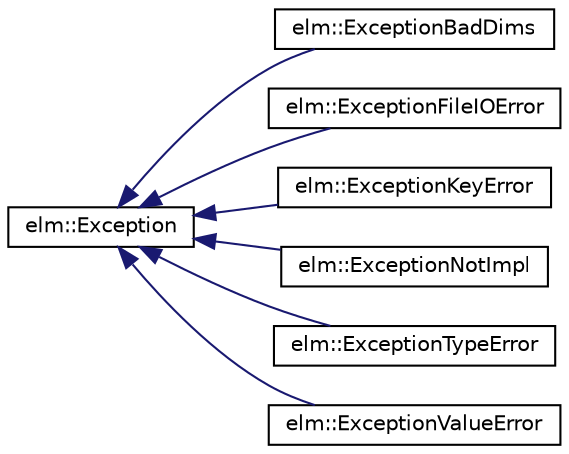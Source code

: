 digraph G
{
  edge [fontname="Helvetica",fontsize="10",labelfontname="Helvetica",labelfontsize="10"];
  node [fontname="Helvetica",fontsize="10",shape=record];
  rankdir="LR";
  Node1 [label="elm::Exception",height=0.2,width=0.4,color="black", fillcolor="white", style="filled",URL="$classelm_1_1Exception.html"];
  Node1 -> Node2 [dir="back",color="midnightblue",fontsize="10",style="solid",fontname="Helvetica"];
  Node2 [label="elm::ExceptionBadDims",height=0.2,width=0.4,color="black", fillcolor="white", style="filled",URL="$classelm_1_1ExceptionBadDims.html"];
  Node1 -> Node3 [dir="back",color="midnightblue",fontsize="10",style="solid",fontname="Helvetica"];
  Node3 [label="elm::ExceptionFileIOError",height=0.2,width=0.4,color="black", fillcolor="white", style="filled",URL="$classelm_1_1ExceptionFileIOError.html"];
  Node1 -> Node4 [dir="back",color="midnightblue",fontsize="10",style="solid",fontname="Helvetica"];
  Node4 [label="elm::ExceptionKeyError",height=0.2,width=0.4,color="black", fillcolor="white", style="filled",URL="$classelm_1_1ExceptionKeyError.html"];
  Node1 -> Node5 [dir="back",color="midnightblue",fontsize="10",style="solid",fontname="Helvetica"];
  Node5 [label="elm::ExceptionNotImpl",height=0.2,width=0.4,color="black", fillcolor="white", style="filled",URL="$classelm_1_1ExceptionNotImpl.html"];
  Node1 -> Node6 [dir="back",color="midnightblue",fontsize="10",style="solid",fontname="Helvetica"];
  Node6 [label="elm::ExceptionTypeError",height=0.2,width=0.4,color="black", fillcolor="white", style="filled",URL="$classelm_1_1ExceptionTypeError.html"];
  Node1 -> Node7 [dir="back",color="midnightblue",fontsize="10",style="solid",fontname="Helvetica"];
  Node7 [label="elm::ExceptionValueError",height=0.2,width=0.4,color="black", fillcolor="white", style="filled",URL="$classelm_1_1ExceptionValueError.html"];
}
